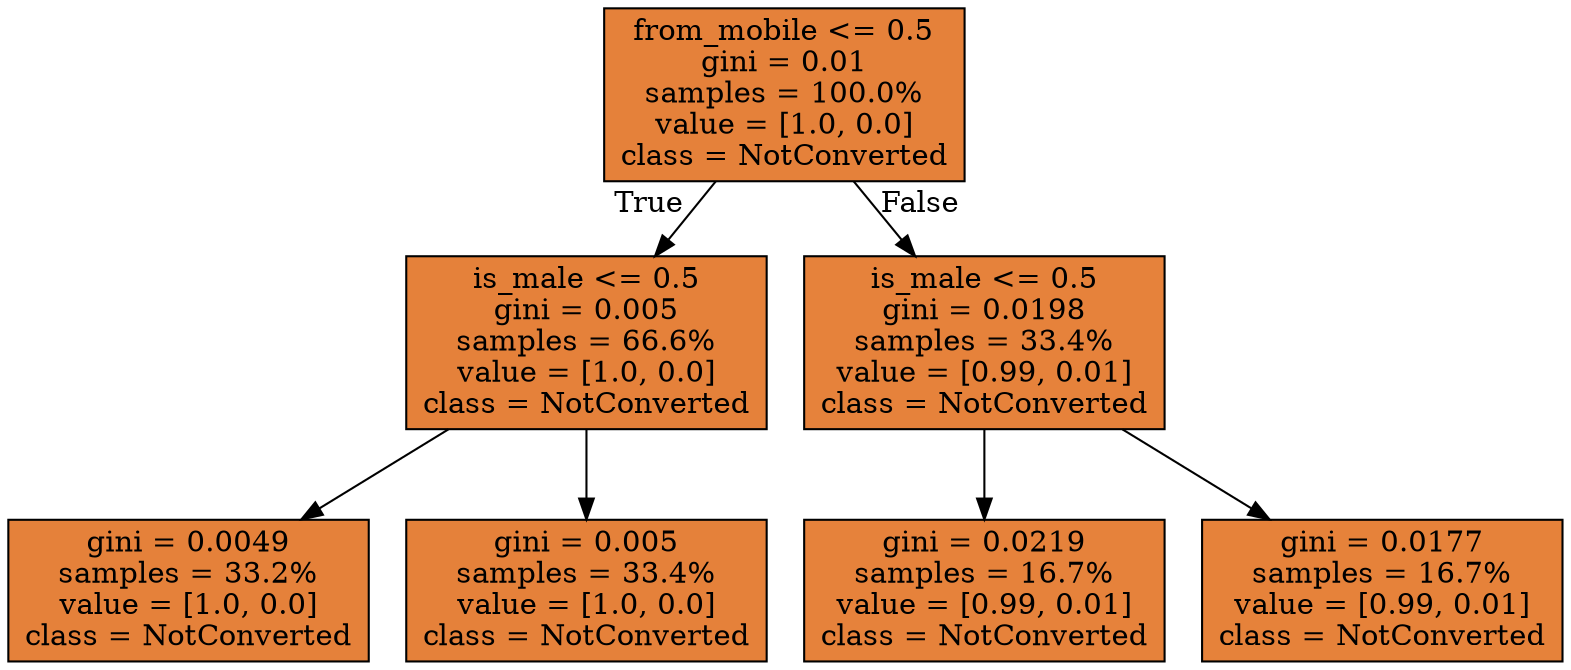 digraph Tree {
node [shape=box, style="filled", color="black"] ;
graph [ranksep=equally, splines=polyline] ;
0 [label="from_mobile <= 0.5\ngini = 0.01\nsamples = 100.0%\nvalue = [1.0, 0.0]\nclass = NotConverted", fillcolor="#e58139fe"] ;
1 [label="is_male <= 0.5\ngini = 0.005\nsamples = 66.6%\nvalue = [1.0, 0.0]\nclass = NotConverted", fillcolor="#e58139fe"] ;
0 -> 1 [labeldistance=2.5, labelangle=45, headlabel="True"] ;
2 [label="gini = 0.0049\nsamples = 33.2%\nvalue = [1.0, 0.0]\nclass = NotConverted", fillcolor="#e58139fe"] ;
1 -> 2 ;
3 [label="gini = 0.005\nsamples = 33.4%\nvalue = [1.0, 0.0]\nclass = NotConverted", fillcolor="#e58139fe"] ;
1 -> 3 ;
4 [label="is_male <= 0.5\ngini = 0.0198\nsamples = 33.4%\nvalue = [0.99, 0.01]\nclass = NotConverted", fillcolor="#e58139fc"] ;
0 -> 4 [labeldistance=2.5, labelangle=-45, headlabel="False"] ;
5 [label="gini = 0.0219\nsamples = 16.7%\nvalue = [0.99, 0.01]\nclass = NotConverted", fillcolor="#e58139fc"] ;
4 -> 5 ;
6 [label="gini = 0.0177\nsamples = 16.7%\nvalue = [0.99, 0.01]\nclass = NotConverted", fillcolor="#e58139fd"] ;
4 -> 6 ;
{rank=same ; 0} ;
{rank=same ; 1; 4} ;
{rank=same ; 2; 3; 5; 6} ;
}